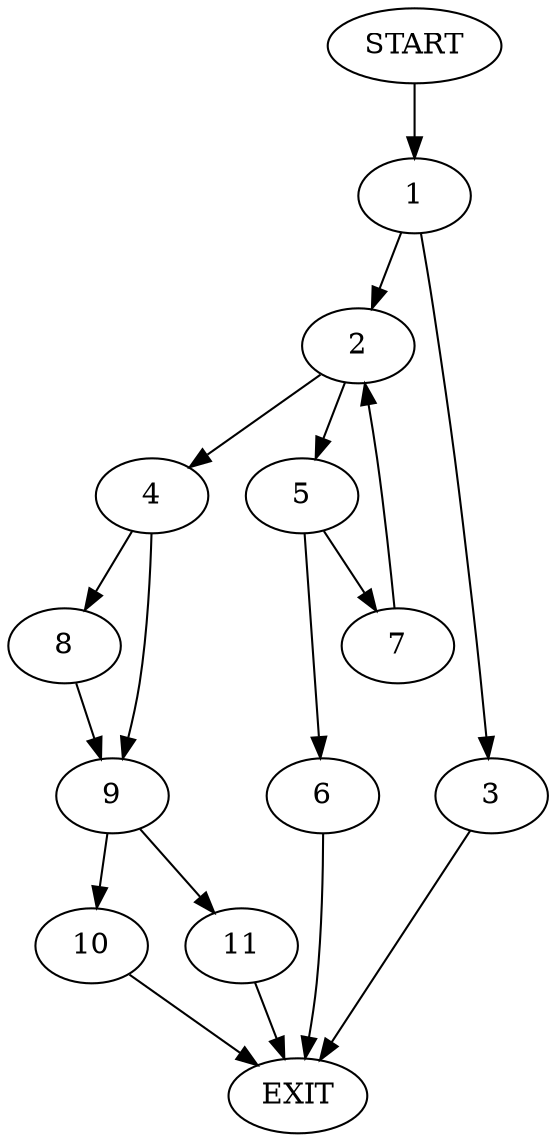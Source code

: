 digraph {
0 [label="START"]
12 [label="EXIT"]
0 -> 1
1 -> 2
1 -> 3
2 -> 4
2 -> 5
3 -> 12
5 -> 6
5 -> 7
4 -> 8
4 -> 9
6 -> 12
7 -> 2
9 -> 10
9 -> 11
8 -> 9
10 -> 12
11 -> 12
}
